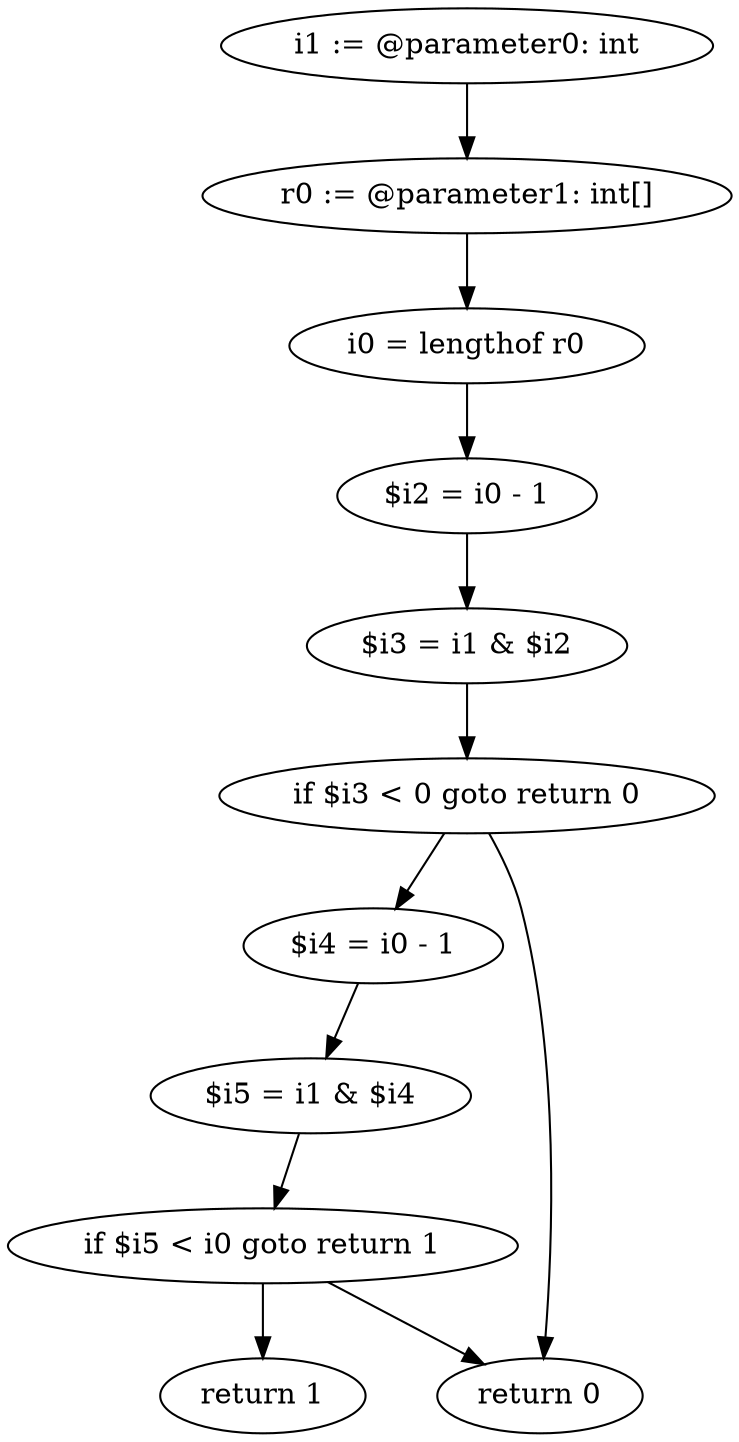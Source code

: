 digraph "unitGraph" {
    "i1 := @parameter0: int"
    "r0 := @parameter1: int[]"
    "i0 = lengthof r0"
    "$i2 = i0 - 1"
    "$i3 = i1 & $i2"
    "if $i3 < 0 goto return 0"
    "$i4 = i0 - 1"
    "$i5 = i1 & $i4"
    "if $i5 < i0 goto return 1"
    "return 0"
    "return 1"
    "i1 := @parameter0: int"->"r0 := @parameter1: int[]";
    "r0 := @parameter1: int[]"->"i0 = lengthof r0";
    "i0 = lengthof r0"->"$i2 = i0 - 1";
    "$i2 = i0 - 1"->"$i3 = i1 & $i2";
    "$i3 = i1 & $i2"->"if $i3 < 0 goto return 0";
    "if $i3 < 0 goto return 0"->"$i4 = i0 - 1";
    "if $i3 < 0 goto return 0"->"return 0";
    "$i4 = i0 - 1"->"$i5 = i1 & $i4";
    "$i5 = i1 & $i4"->"if $i5 < i0 goto return 1";
    "if $i5 < i0 goto return 1"->"return 0";
    "if $i5 < i0 goto return 1"->"return 1";
}
